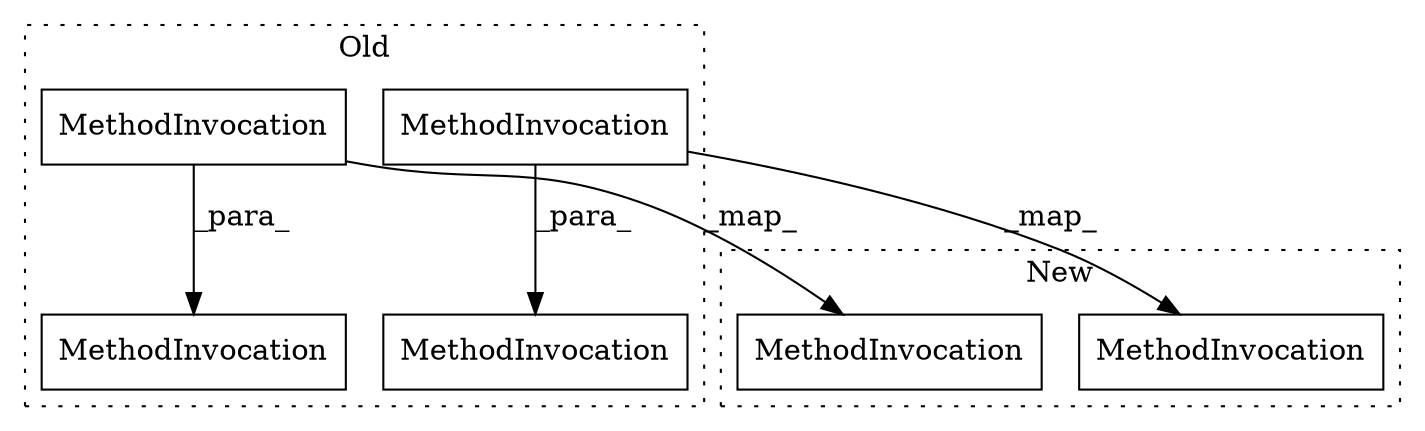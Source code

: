 digraph G {
subgraph cluster0 {
1 [label="MethodInvocation" a="32" s="3181" l="10" shape="box"];
2 [label="MethodInvocation" a="32" s="3061" l="8" shape="box"];
4 [label="MethodInvocation" a="32" s="3162,3191" l="13,1" shape="box"];
5 [label="MethodInvocation" a="32" s="3042,3069" l="13,1" shape="box"];
label = "Old";
style="dotted";
}
subgraph cluster1 {
3 [label="MethodInvocation" a="32" s="2368" l="8" shape="box"];
6 [label="MethodInvocation" a="32" s="2400" l="10" shape="box"];
label = "New";
style="dotted";
}
1 -> 6 [label="_map_"];
1 -> 4 [label="_para_"];
2 -> 3 [label="_map_"];
2 -> 5 [label="_para_"];
}